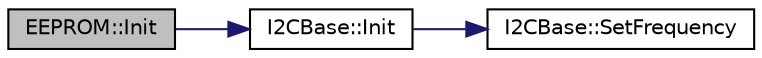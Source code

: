 digraph "EEPROM::Init"
{
  edge [fontname="Helvetica",fontsize="10",labelfontname="Helvetica",labelfontsize="10"];
  node [fontname="Helvetica",fontsize="10",shape=record];
  rankdir="LR";
  Node1 [label="EEPROM::Init",height=0.2,width=0.4,color="black", fillcolor="grey75", style="filled" fontcolor="black"];
  Node1 -> Node2 [color="midnightblue",fontsize="10",style="solid",fontname="Helvetica"];
  Node2 [label="I2CBase::Init",height=0.2,width=0.4,color="black", fillcolor="white", style="filled",URL="$classI2CBase.html#a20c5c091d8b8aca59536acd667d17f62",tooltip="Set the IO Pins to float high. "];
  Node2 -> Node3 [color="midnightblue",fontsize="10",style="solid",fontname="Helvetica"];
  Node3 [label="I2CBase::SetFrequency",height=0.2,width=0.4,color="black", fillcolor="white", style="filled",URL="$classI2CBase.html#a48517316dc5a4162fd8f50fe8f769066"];
}
